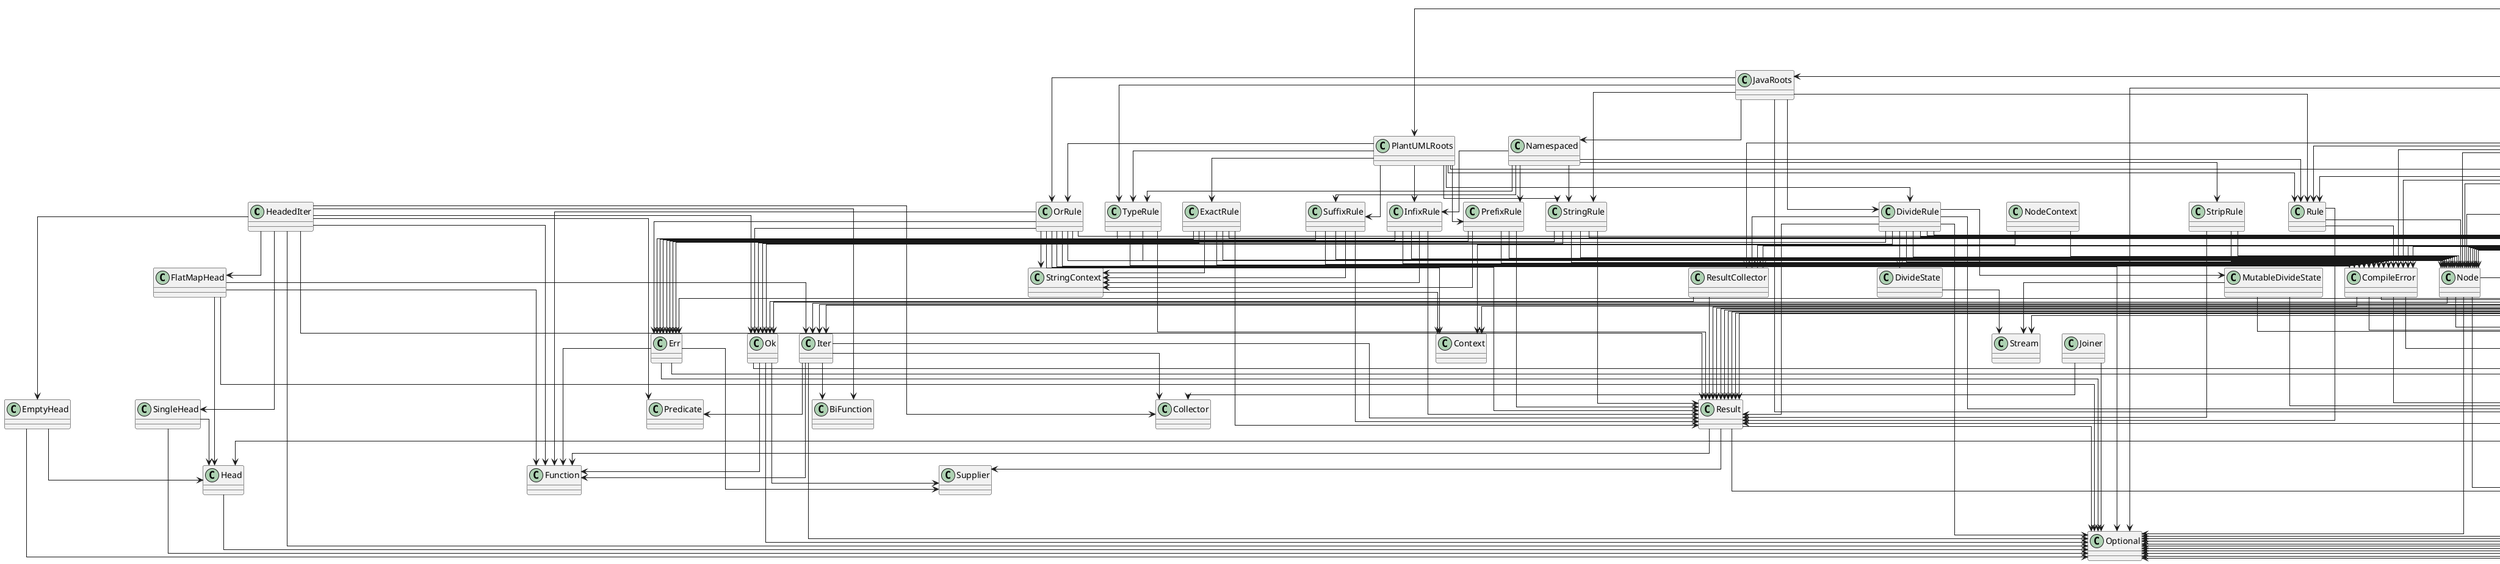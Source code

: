 @startuml
skinparam linetype ortho
class HeadedIter

HeadedIter --> Collector
HeadedIter --> EmptyHead
HeadedIter --> FlatMapHead
HeadedIter --> SingleHead
HeadedIter --> Ok
HeadedIter --> Result
HeadedIter --> Optional
HeadedIter --> BiFunction
HeadedIter --> Function
HeadedIter --> Predicate












class Roots

Roots --> Node
Roots --> Location
Roots --> Map

class All

All --> Node
All --> Location
All --> Map


class EmptyHead

EmptyHead --> Head
EmptyHead --> Optional


class JavaRoots

JavaRoots --> Namespaced
JavaRoots --> DivideRule
JavaRoots --> OrRule
JavaRoots --> Rule
JavaRoots --> StringRule
JavaRoots --> TypeRule
JavaRoots --> List


class Sources

Sources --> Result
Sources --> IOException
Sources --> Map


class Iters

Iters --> Tuple2
Iters --> RangeHead
Iters --> ArrayList
Iters --> List
Iters --> Map
Iters --> Set




class PlantUMLRoots

PlantUMLRoots --> DivideRule
PlantUMLRoots --> ExactRule
PlantUMLRoots --> InfixRule
PlantUMLRoots --> OrRule
PlantUMLRoots --> PrefixRule
PlantUMLRoots --> Rule
PlantUMLRoots --> StringRule
PlantUMLRoots --> SuffixRule
PlantUMLRoots --> TypeRule
PlantUMLRoots --> List



class SafeFiles

SafeFiles --> Iter
SafeFiles --> Iters
SafeFiles --> Err
SafeFiles --> Ok
SafeFiles --> Result
SafeFiles --> IOException
SafeFiles --> Files
SafeFiles --> Path
SafeFiles --> Optional
SafeFiles --> Collectors
SafeFiles --> Stream











class Lexer

Lexer --> Result
Lexer --> CompileError
Lexer --> Location
Lexer --> Map


class StringRule

StringRule --> Err
StringRule --> Ok
StringRule --> Result
StringRule --> CompileError
StringRule --> MapNode
StringRule --> Node



class ThrowableError

ThrowableError --> Error
ThrowableError --> PrintWriter
ThrowableError --> StringWriter




class Tuple2


class ApplicationError

ApplicationError --> Error


class PathSources

PathSources --> SafeFiles
PathSources --> Tuple2
PathSources --> MapCollector
PathSources --> ResultCollector
PathSources --> Result
PathSources --> IOException
PathSources --> Files
PathSources --> Path
PathSources --> Map


class BeforePasser

BeforePasser --> Tuple2
BeforePasser --> MapNode
BeforePasser --> Node
BeforePasser --> ParseState
BeforePasser --> Optional




class AfterPasser

AfterPasser --> Tuple2
AfterPasser --> MapNode
AfterPasser --> Node
AfterPasser --> ParseState
AfterPasser --> ArrayList
AfterPasser --> List
AfterPasser --> Optional






class Source

Source --> Result
Source --> IOException




class DivideState

DivideState --> Stream




class RuleGenerator

RuleGenerator --> Tuple2
RuleGenerator --> Iters
RuleGenerator --> MapCollector
RuleGenerator --> ResultCollector
RuleGenerator --> Result
RuleGenerator --> CompileError
RuleGenerator --> Node
RuleGenerator --> Rule
RuleGenerator --> Location
RuleGenerator --> Map







class Generator

Generator --> Result
Generator --> CompileError
Generator --> Location
Generator --> Map


class FlatMapHead

FlatMapHead --> Head
FlatMapHead --> Iter
FlatMapHead --> Optional
FlatMapHead --> Function












class Passer

Passer --> Tuple2
Passer --> Node
Passer --> ParseState
Passer --> Optional


class ResultCollector

ResultCollector --> Ok
ResultCollector --> Result



class InfixRule

InfixRule --> Err
InfixRule --> Result
InfixRule --> CompileError
InfixRule --> Node
InfixRule --> StringContext







class PrefixRule

PrefixRule --> Err
PrefixRule --> Result
PrefixRule --> CompileError
PrefixRule --> Node
PrefixRule --> StringContext





class MapCollector

MapCollector --> Tuple2
MapCollector --> HashMap
MapCollector --> Map




class NodeContext

NodeContext --> Context
NodeContext --> Node


class CompileApplication

CompileApplication --> ApplicationError
CompileApplication --> ThrowableError
CompileApplication --> Location
CompileApplication --> Sources
CompileApplication --> Targets
CompileApplication --> Generator
CompileApplication --> Lexer
CompileApplication --> Parser
CompileApplication --> Roots
CompileApplication --> Map
CompileApplication --> Optional















class ExactRule

ExactRule --> Err
ExactRule --> Ok
ExactRule --> Result
ExactRule --> CompileError
ExactRule --> MapNode
ExactRule --> Node
ExactRule --> StringContext




class PathSource

PathSource --> SafeFiles
PathSource --> Result
PathSource --> IOException
PathSource --> Path
PathSource --> ArrayList
PathSource --> List













class Collector




class Head

Head --> Optional


class TypeRule

TypeRule --> Err
TypeRule --> Result
TypeRule --> CompileError
TypeRule --> Node




class Joiner

Joiner --> Collector
Joiner --> Optional



class Node

Node --> Tuple2
Node --> Iter
Node --> List
Node --> Map
Node --> Optional










class OrRule

OrRule --> Err
OrRule --> Ok
OrRule --> Result
OrRule --> CompileError
OrRule --> Context
OrRule --> Node
OrRule --> StringContext
OrRule --> ArrayList
OrRule --> List
OrRule --> Optional
OrRule --> Function











class ParseState

ParseState --> Location

class CompileError

CompileError --> Error
CompileError --> Context
CompileError --> ArrayList
CompileError --> List
CompileError --> Collectors




class Rule

Rule --> Result
Rule --> CompileError
Rule --> Node



class Namespaced

Namespaced --> InfixRule
Namespaced --> PrefixRule
Namespaced --> Rule
Namespaced --> StringRule
Namespaced --> StripRule
Namespaced --> SuffixRule
Namespaced --> TypeRule





class TreeParser

TreeParser --> Tuple2
TreeParser --> Iters
TreeParser --> MapCollector
TreeParser --> Node
TreeParser --> Location
TreeParser --> ParseState
TreeParser --> ArrayList
TreeParser --> List
TreeParser --> Map

































class Location

Location --> List

class Parser



class StringContext

StringContext --> Context


class PathTargets

PathTargets --> SafeFiles
PathTargets --> Iters
PathTargets --> IOException
PathTargets --> Files
PathTargets --> Path
PathTargets --> Map
PathTargets --> Optional









class SingleHead

SingleHead --> Head
SingleHead --> Optional








class StripRule

StripRule --> Result
StripRule --> CompileError
StripRule --> Node



class Error



class Iter

Iter --> Collector
Iter --> Result
Iter --> Optional
Iter --> BiFunction
Iter --> Function
Iter --> Predicate







class Ok

Ok --> Tuple2
Ok --> Optional
Ok --> Function
Ok --> Supplier







class Application

Application --> Optional


class RangeHead

RangeHead --> Head
RangeHead --> Optional









class DivideRule

DivideRule --> Iters
DivideRule --> ResultCollector
DivideRule --> Err
DivideRule --> Ok
DivideRule --> Result
DivideRule --> CompileError
DivideRule --> MapNode
DivideRule --> Node
DivideRule --> DivideState
DivideRule --> MutableDivideState
DivideRule --> ArrayList
DivideRule --> List
DivideRule --> Optional





















class Err

Err --> Tuple2
Err --> Optional
Err --> Function
Err --> Supplier







class RuleLexer

RuleLexer --> Tuple2
RuleLexer --> Iters
RuleLexer --> MapCollector
RuleLexer --> ResultCollector
RuleLexer --> Result
RuleLexer --> CompileError
RuleLexer --> Node
RuleLexer --> Rule
RuleLexer --> Location
RuleLexer --> Map








class Context



class SuffixRule

SuffixRule --> Err
SuffixRule --> Result
SuffixRule --> CompileError
SuffixRule --> Node
SuffixRule --> StringContext





class Result

Result --> Tuple2
Result --> Optional
Result --> Function
Result --> Supplier







class AfterAll

AfterAll --> MapNode
AfterAll --> Node
AfterAll --> Location
AfterAll --> ArrayList
AfterAll --> Collection
AfterAll --> Collections
AfterAll --> List
AfterAll --> Map
AfterAll --> Optional









class Main

Main --> Application
Main --> CompileApplication
Main --> JavaRoots
Main --> PlantUMLRoots
Main --> Error
Main --> PathSources
Main --> PathTargets
Main --> Sources
Main --> Targets
Main --> AfterAll
Main --> AfterPasser
Main --> BeforePasser
Main --> Lexer
Main --> Parser
Main --> RuleGenerator
Main --> RuleLexer
Main --> TreeParser
Main --> Paths








class MutableDivideState

MutableDivideState --> ArrayList
MutableDivideState --> List
MutableDivideState --> Stream












class MapNode

MapNode --> Tuple2
MapNode --> Iter
MapNode --> Iters
MapNode --> HashMap
MapNode --> List
MapNode --> Map
MapNode --> Optional
























class Targets

Targets --> IOException
Targets --> Map
Targets --> Optional


@enduml
